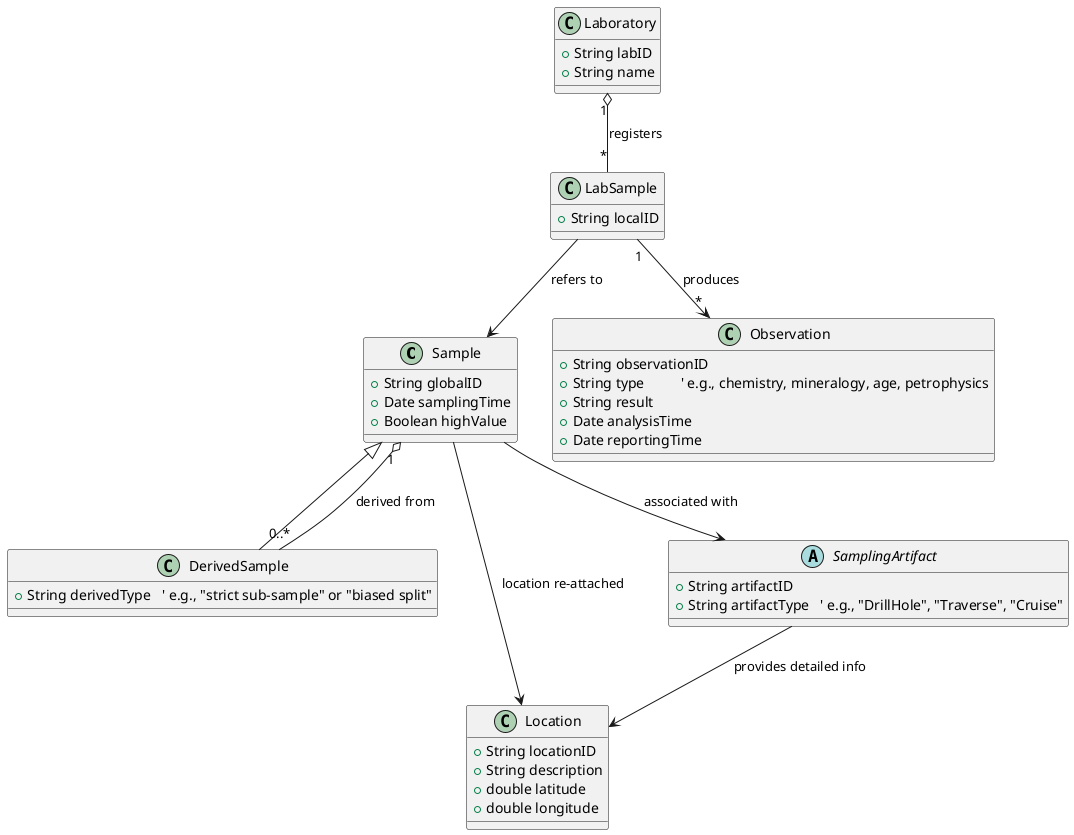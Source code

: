 @startuml
' Define the core Sample class
class Sample {
  +String globalID
  +Date samplingTime
  +Boolean highValue
}

' A DerivedSample is a specialized Sample, derived from a parent sample.
class DerivedSample {
  +String derivedType   ' e.g., "strict sub-sample" or "biased split"
}
Sample <|-- DerivedSample
' Maintain the relationship from parent Sample to DerivedSample(s)
Sample "1" o-- "0..*" DerivedSample : "derived from"

' Each Sample must eventually be associated with a Location.
class Location {
  +String locationID
  +String description
  +double latitude
  +double longitude
}
Sample --> Location : "location re-attached"

' In some cases, the location detail originates from a SamplingArtifact.
abstract class SamplingArtifact {
  +String artifactID
  +String artifactType   ' e.g., "DrillHole", "Traverse", "Cruise"
}
SamplingArtifact --> Location : "provides detailed info"

' A Sample might be linked to a SamplingArtifact when the location is obtained indirectly.
Sample --> SamplingArtifact : "associated with"

' Each Laboratory has its own LIMS system which assigns a local identifier.
class Laboratory {
  +String labID
  +String name
}

' In the lab, a sample is registered as a LabSample (with a local identifier).
class LabSample {
  +String localID
}
Laboratory "1" o-- "*" LabSample : "registers"
LabSample --> Sample : "refers to"

' Observations/Analyses are generated during processing.
class Observation {
  +String observationID
  +String type          ' e.g., chemistry, mineralogy, age, petrophysics
  +String result
  +Date analysisTime
  +Date reportingTime
}
' A LabSample is the subject of many Observations.
LabSample "1" --> "*" Observation : "produces"

@enduml